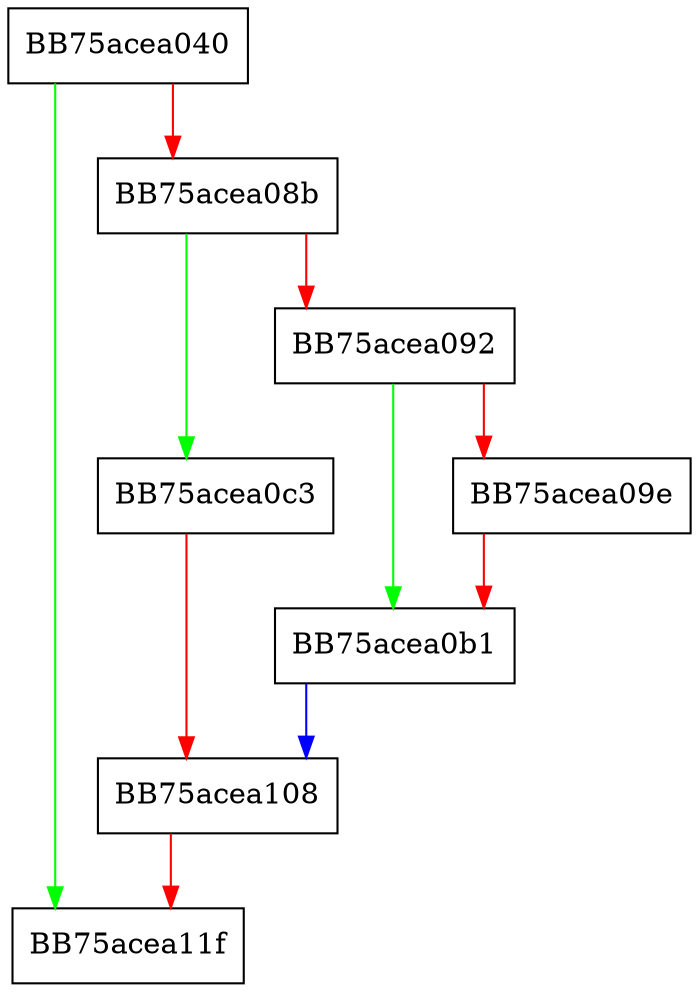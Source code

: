 digraph register_callback_decode_async {
  node [shape="box"];
  graph [splines=ortho];
  BB75acea040 -> BB75acea11f [color="green"];
  BB75acea040 -> BB75acea08b [color="red"];
  BB75acea08b -> BB75acea0c3 [color="green"];
  BB75acea08b -> BB75acea092 [color="red"];
  BB75acea092 -> BB75acea0b1 [color="green"];
  BB75acea092 -> BB75acea09e [color="red"];
  BB75acea09e -> BB75acea0b1 [color="red"];
  BB75acea0b1 -> BB75acea108 [color="blue"];
  BB75acea0c3 -> BB75acea108 [color="red"];
  BB75acea108 -> BB75acea11f [color="red"];
}